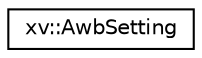 digraph "Graphical Class Hierarchy"
{
 // LATEX_PDF_SIZE
  edge [fontname="Helvetica",fontsize="10",labelfontname="Helvetica",labelfontsize="10"];
  node [fontname="Helvetica",fontsize="10",shape=record];
  rankdir="LR";
  Node0 [label="xv::AwbSetting",height=0.2,width=0.4,color="black", fillcolor="white", style="filled",URL="$structxv_1_1AwbSetting.html",tooltip="AWB settings."];
}
